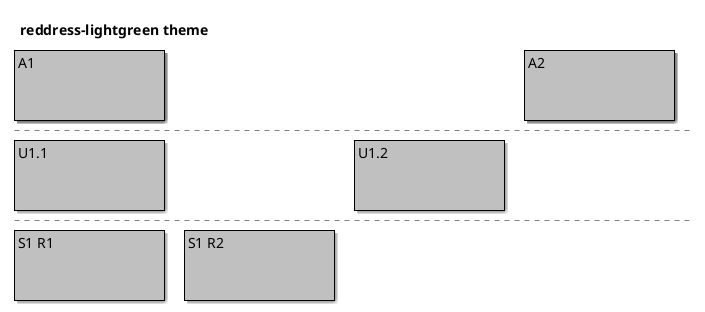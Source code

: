 ' Do not edit
' Theme Gallery
' autogenerated by script
'
@startboard
!theme reddress-lightgreen
title reddress-lightgreen theme
A1
+U1.1
++S1 R1
++S1 R2 
+U1.2
A2
@endboard
